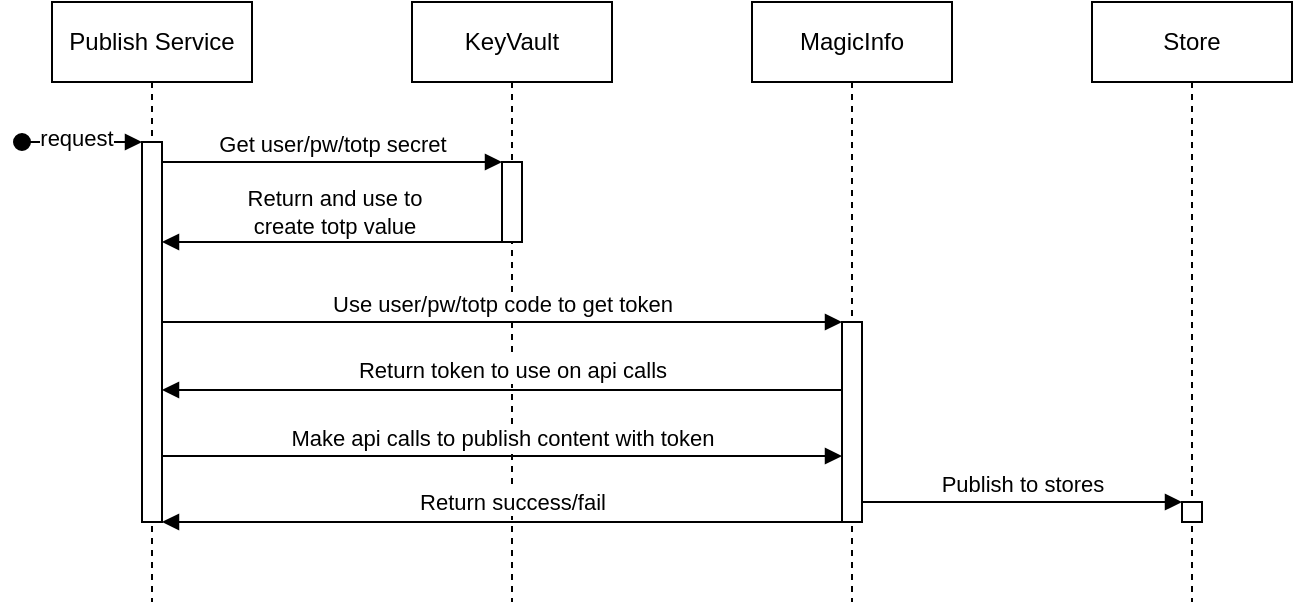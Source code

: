 <mxfile version="21.2.8" type="device">
  <diagram name="Page-1" id="2YBvvXClWsGukQMizWep">
    <mxGraphModel dx="677" dy="400" grid="1" gridSize="10" guides="1" tooltips="1" connect="1" arrows="1" fold="1" page="1" pageScale="1" pageWidth="850" pageHeight="1100" math="0" shadow="0">
      <root>
        <mxCell id="0" />
        <mxCell id="1" parent="0" />
        <mxCell id="aM9ryv3xv72pqoxQDRHE-1" value="Publish Service" style="shape=umlLifeline;perimeter=lifelinePerimeter;whiteSpace=wrap;html=1;container=0;dropTarget=0;collapsible=0;recursiveResize=0;outlineConnect=0;portConstraint=eastwest;newEdgeStyle={&quot;edgeStyle&quot;:&quot;elbowEdgeStyle&quot;,&quot;elbow&quot;:&quot;vertical&quot;,&quot;curved&quot;:0,&quot;rounded&quot;:0};" parent="1" vertex="1">
          <mxGeometry x="40" y="40" width="100" height="300" as="geometry" />
        </mxCell>
        <mxCell id="aM9ryv3xv72pqoxQDRHE-2" value="" style="html=1;points=[];perimeter=orthogonalPerimeter;outlineConnect=0;targetShapes=umlLifeline;portConstraint=eastwest;newEdgeStyle={&quot;edgeStyle&quot;:&quot;elbowEdgeStyle&quot;,&quot;elbow&quot;:&quot;vertical&quot;,&quot;curved&quot;:0,&quot;rounded&quot;:0};" parent="aM9ryv3xv72pqoxQDRHE-1" vertex="1">
          <mxGeometry x="45" y="70" width="10" height="190" as="geometry" />
        </mxCell>
        <mxCell id="aM9ryv3xv72pqoxQDRHE-3" value="" style="html=1;verticalAlign=bottom;startArrow=oval;endArrow=block;startSize=8;edgeStyle=elbowEdgeStyle;elbow=vertical;curved=0;rounded=0;" parent="aM9ryv3xv72pqoxQDRHE-1" target="aM9ryv3xv72pqoxQDRHE-2" edge="1">
          <mxGeometry relative="1" as="geometry">
            <mxPoint x="-15" y="70" as="sourcePoint" />
          </mxGeometry>
        </mxCell>
        <mxCell id="xQAMBxwESV5hg6ShMb6L-13" value="request" style="edgeLabel;html=1;align=center;verticalAlign=middle;resizable=0;points=[];" vertex="1" connectable="0" parent="aM9ryv3xv72pqoxQDRHE-3">
          <mxGeometry x="-0.117" y="2" relative="1" as="geometry">
            <mxPoint as="offset" />
          </mxGeometry>
        </mxCell>
        <mxCell id="aM9ryv3xv72pqoxQDRHE-5" value="KeyVault" style="shape=umlLifeline;perimeter=lifelinePerimeter;whiteSpace=wrap;html=1;container=0;dropTarget=0;collapsible=0;recursiveResize=0;outlineConnect=0;portConstraint=eastwest;newEdgeStyle={&quot;edgeStyle&quot;:&quot;elbowEdgeStyle&quot;,&quot;elbow&quot;:&quot;vertical&quot;,&quot;curved&quot;:0,&quot;rounded&quot;:0};" parent="1" vertex="1">
          <mxGeometry x="220" y="40" width="100" height="300" as="geometry" />
        </mxCell>
        <mxCell id="aM9ryv3xv72pqoxQDRHE-6" value="" style="html=1;points=[];perimeter=orthogonalPerimeter;outlineConnect=0;targetShapes=umlLifeline;portConstraint=eastwest;newEdgeStyle={&quot;edgeStyle&quot;:&quot;elbowEdgeStyle&quot;,&quot;elbow&quot;:&quot;vertical&quot;,&quot;curved&quot;:0,&quot;rounded&quot;:0};" parent="aM9ryv3xv72pqoxQDRHE-5" vertex="1">
          <mxGeometry x="45" y="80" width="10" height="40" as="geometry" />
        </mxCell>
        <mxCell id="aM9ryv3xv72pqoxQDRHE-7" value="Get user/pw/totp secret" style="html=1;verticalAlign=bottom;endArrow=block;edgeStyle=elbowEdgeStyle;elbow=vertical;curved=0;rounded=0;" parent="1" source="aM9ryv3xv72pqoxQDRHE-2" target="aM9ryv3xv72pqoxQDRHE-6" edge="1">
          <mxGeometry relative="1" as="geometry">
            <mxPoint x="195" y="130" as="sourcePoint" />
            <Array as="points">
              <mxPoint x="180" y="120" />
            </Array>
          </mxGeometry>
        </mxCell>
        <mxCell id="aM9ryv3xv72pqoxQDRHE-9" value="" style="html=1;verticalAlign=bottom;endArrow=block;edgeStyle=elbowEdgeStyle;elbow=vertical;curved=0;rounded=0;" parent="1" edge="1">
          <mxGeometry relative="1" as="geometry">
            <mxPoint x="265" y="160" as="sourcePoint" />
            <Array as="points">
              <mxPoint x="190" y="160" />
            </Array>
            <mxPoint x="95" y="160" as="targetPoint" />
          </mxGeometry>
        </mxCell>
        <mxCell id="xQAMBxwESV5hg6ShMb6L-6" value="Return and use to&lt;br&gt;create totp value" style="edgeLabel;html=1;align=center;verticalAlign=middle;resizable=0;points=[];" vertex="1" connectable="0" parent="aM9ryv3xv72pqoxQDRHE-9">
          <mxGeometry x="0.429" y="-1" relative="1" as="geometry">
            <mxPoint x="37" y="-14" as="offset" />
          </mxGeometry>
        </mxCell>
        <mxCell id="xQAMBxwESV5hg6ShMb6L-1" value="MagicInfo" style="shape=umlLifeline;perimeter=lifelinePerimeter;whiteSpace=wrap;html=1;container=0;dropTarget=0;collapsible=0;recursiveResize=0;outlineConnect=0;portConstraint=eastwest;newEdgeStyle={&quot;edgeStyle&quot;:&quot;elbowEdgeStyle&quot;,&quot;elbow&quot;:&quot;vertical&quot;,&quot;curved&quot;:0,&quot;rounded&quot;:0};" vertex="1" parent="1">
          <mxGeometry x="390" y="40" width="100" height="300" as="geometry" />
        </mxCell>
        <mxCell id="xQAMBxwESV5hg6ShMb6L-2" value="" style="html=1;points=[];perimeter=orthogonalPerimeter;outlineConnect=0;targetShapes=umlLifeline;portConstraint=eastwest;newEdgeStyle={&quot;edgeStyle&quot;:&quot;elbowEdgeStyle&quot;,&quot;elbow&quot;:&quot;vertical&quot;,&quot;curved&quot;:0,&quot;rounded&quot;:0};" vertex="1" parent="xQAMBxwESV5hg6ShMb6L-1">
          <mxGeometry x="45" y="160" width="10" height="100" as="geometry" />
        </mxCell>
        <mxCell id="xQAMBxwESV5hg6ShMb6L-3" value="Store" style="shape=umlLifeline;perimeter=lifelinePerimeter;whiteSpace=wrap;html=1;container=0;dropTarget=0;collapsible=0;recursiveResize=0;outlineConnect=0;portConstraint=eastwest;newEdgeStyle={&quot;edgeStyle&quot;:&quot;elbowEdgeStyle&quot;,&quot;elbow&quot;:&quot;vertical&quot;,&quot;curved&quot;:0,&quot;rounded&quot;:0};" vertex="1" parent="1">
          <mxGeometry x="560" y="40" width="100" height="300" as="geometry" />
        </mxCell>
        <mxCell id="xQAMBxwESV5hg6ShMb6L-4" value="" style="html=1;points=[];perimeter=orthogonalPerimeter;outlineConnect=0;targetShapes=umlLifeline;portConstraint=eastwest;newEdgeStyle={&quot;edgeStyle&quot;:&quot;elbowEdgeStyle&quot;,&quot;elbow&quot;:&quot;vertical&quot;,&quot;curved&quot;:0,&quot;rounded&quot;:0};" vertex="1" parent="xQAMBxwESV5hg6ShMb6L-3">
          <mxGeometry x="45" y="250" width="10" height="10" as="geometry" />
        </mxCell>
        <mxCell id="xQAMBxwESV5hg6ShMb6L-5" value="Use user/pw/totp code to get token" style="html=1;verticalAlign=bottom;endArrow=block;edgeStyle=elbowEdgeStyle;elbow=vertical;curved=0;rounded=0;" edge="1" parent="1" target="xQAMBxwESV5hg6ShMb6L-2">
          <mxGeometry relative="1" as="geometry">
            <mxPoint x="95" y="200" as="sourcePoint" />
            <Array as="points">
              <mxPoint x="180" y="200" />
            </Array>
            <mxPoint x="430" y="200" as="targetPoint" />
          </mxGeometry>
        </mxCell>
        <mxCell id="xQAMBxwESV5hg6ShMb6L-7" value="" style="html=1;verticalAlign=bottom;endArrow=block;edgeStyle=elbowEdgeStyle;elbow=vertical;curved=0;rounded=0;" edge="1" parent="1">
          <mxGeometry relative="1" as="geometry">
            <mxPoint x="435" y="234" as="sourcePoint" />
            <Array as="points">
              <mxPoint x="190" y="234" />
            </Array>
            <mxPoint x="95" y="234" as="targetPoint" />
          </mxGeometry>
        </mxCell>
        <mxCell id="xQAMBxwESV5hg6ShMb6L-8" value="Return token to use on api calls" style="edgeLabel;html=1;align=center;verticalAlign=middle;resizable=0;points=[];" vertex="1" connectable="0" parent="xQAMBxwESV5hg6ShMb6L-7">
          <mxGeometry x="0.429" y="-1" relative="1" as="geometry">
            <mxPoint x="78" y="-9" as="offset" />
          </mxGeometry>
        </mxCell>
        <mxCell id="xQAMBxwESV5hg6ShMb6L-9" value="Make api calls to publish content with token" style="html=1;verticalAlign=bottom;endArrow=block;edgeStyle=elbowEdgeStyle;elbow=vertical;curved=0;rounded=0;" edge="1" parent="1">
          <mxGeometry relative="1" as="geometry">
            <mxPoint x="95" y="267" as="sourcePoint" />
            <Array as="points">
              <mxPoint x="180" y="267" />
            </Array>
            <mxPoint x="435" y="267" as="targetPoint" />
          </mxGeometry>
        </mxCell>
        <mxCell id="xQAMBxwESV5hg6ShMb6L-10" value="Publish to stores" style="html=1;verticalAlign=bottom;endArrow=block;edgeStyle=elbowEdgeStyle;elbow=vertical;curved=0;rounded=0;" edge="1" parent="1" target="xQAMBxwESV5hg6ShMb6L-4">
          <mxGeometry relative="1" as="geometry">
            <mxPoint x="445" y="290" as="sourcePoint" />
            <Array as="points">
              <mxPoint x="530" y="290" />
            </Array>
            <mxPoint x="600" y="290" as="targetPoint" />
          </mxGeometry>
        </mxCell>
        <mxCell id="xQAMBxwESV5hg6ShMb6L-11" value="" style="html=1;verticalAlign=bottom;endArrow=block;edgeStyle=elbowEdgeStyle;elbow=vertical;curved=0;rounded=0;" edge="1" parent="1">
          <mxGeometry relative="1" as="geometry">
            <mxPoint x="435" y="300" as="sourcePoint" />
            <Array as="points">
              <mxPoint x="190" y="300" />
            </Array>
            <mxPoint x="95" y="300" as="targetPoint" />
          </mxGeometry>
        </mxCell>
        <mxCell id="xQAMBxwESV5hg6ShMb6L-12" value="Return success/fail" style="edgeLabel;html=1;align=center;verticalAlign=middle;resizable=0;points=[];" vertex="1" connectable="0" parent="xQAMBxwESV5hg6ShMb6L-11">
          <mxGeometry x="0.429" y="-1" relative="1" as="geometry">
            <mxPoint x="78" y="-9" as="offset" />
          </mxGeometry>
        </mxCell>
      </root>
    </mxGraphModel>
  </diagram>
</mxfile>

